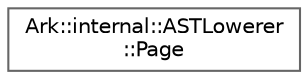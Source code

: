 digraph "Graphical Class Hierarchy"
{
 // INTERACTIVE_SVG=YES
 // LATEX_PDF_SIZE
  bgcolor="transparent";
  edge [fontname=Helvetica,fontsize=10,labelfontname=Helvetica,labelfontsize=10];
  node [fontname=Helvetica,fontsize=10,shape=box,height=0.2,width=0.4];
  rankdir="LR";
  Node0 [id="Node000000",label="Ark::internal::ASTLowerer\l::Page",height=0.2,width=0.4,color="grey40", fillcolor="white", style="filled",URL="$da/dc1/structArk_1_1internal_1_1ASTLowerer_1_1Page.html",tooltip=" "];
}
